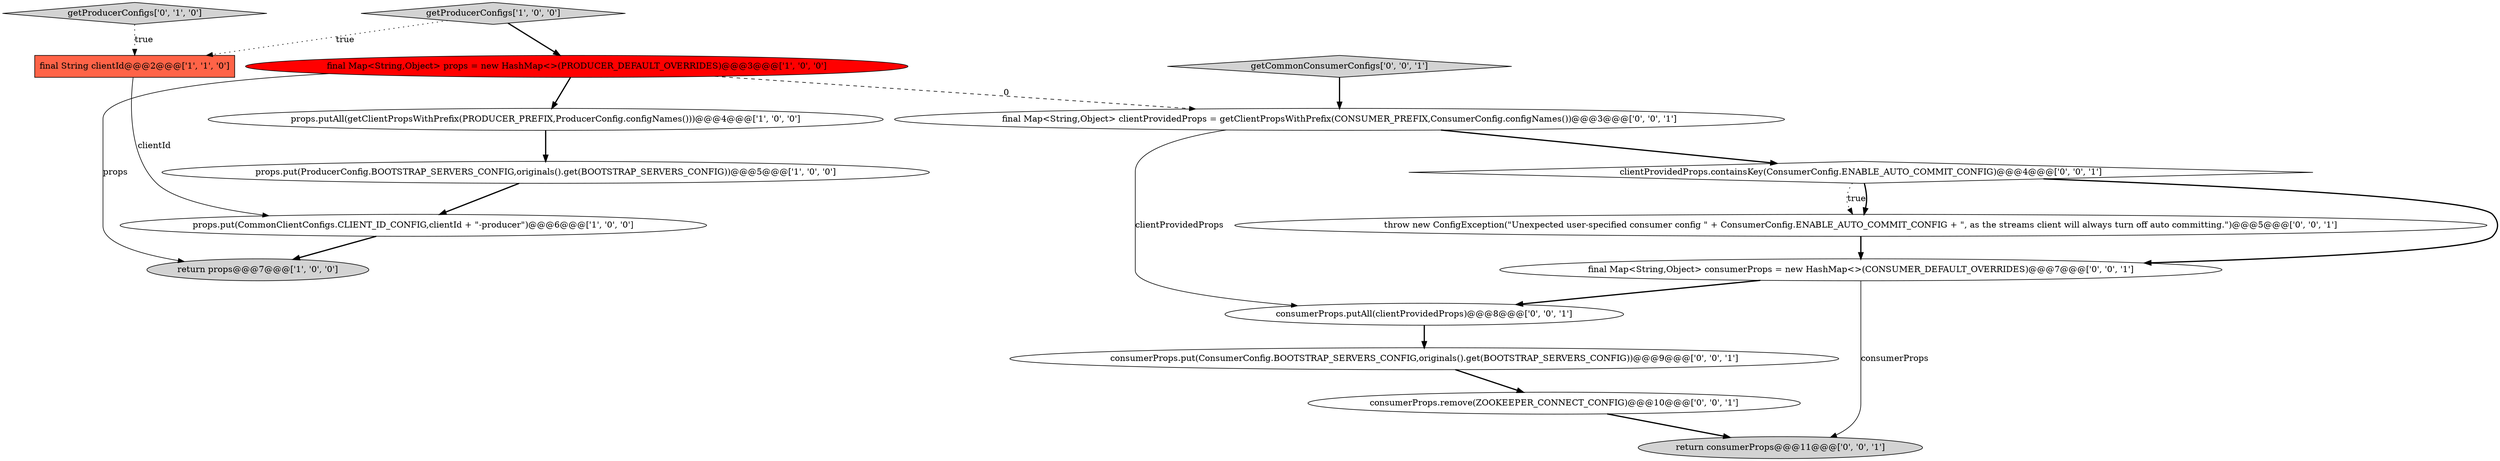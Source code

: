 digraph {
10 [style = filled, label = "getCommonConsumerConfigs['0', '0', '1']", fillcolor = lightgray, shape = diamond image = "AAA0AAABBB3BBB"];
1 [style = filled, label = "final String clientId@@@2@@@['1', '1', '0']", fillcolor = tomato, shape = box image = "AAA0AAABBB1BBB"];
5 [style = filled, label = "return props@@@7@@@['1', '0', '0']", fillcolor = lightgray, shape = ellipse image = "AAA0AAABBB1BBB"];
14 [style = filled, label = "final Map<String,Object> clientProvidedProps = getClientPropsWithPrefix(CONSUMER_PREFIX,ConsumerConfig.configNames())@@@3@@@['0', '0', '1']", fillcolor = white, shape = ellipse image = "AAA0AAABBB3BBB"];
2 [style = filled, label = "getProducerConfigs['1', '0', '0']", fillcolor = lightgray, shape = diamond image = "AAA0AAABBB1BBB"];
13 [style = filled, label = "consumerProps.remove(ZOOKEEPER_CONNECT_CONFIG)@@@10@@@['0', '0', '1']", fillcolor = white, shape = ellipse image = "AAA0AAABBB3BBB"];
15 [style = filled, label = "final Map<String,Object> consumerProps = new HashMap<>(CONSUMER_DEFAULT_OVERRIDES)@@@7@@@['0', '0', '1']", fillcolor = white, shape = ellipse image = "AAA0AAABBB3BBB"];
8 [style = filled, label = "clientProvidedProps.containsKey(ConsumerConfig.ENABLE_AUTO_COMMIT_CONFIG)@@@4@@@['0', '0', '1']", fillcolor = white, shape = diamond image = "AAA0AAABBB3BBB"];
3 [style = filled, label = "final Map<String,Object> props = new HashMap<>(PRODUCER_DEFAULT_OVERRIDES)@@@3@@@['1', '0', '0']", fillcolor = red, shape = ellipse image = "AAA1AAABBB1BBB"];
7 [style = filled, label = "getProducerConfigs['0', '1', '0']", fillcolor = lightgray, shape = diamond image = "AAA0AAABBB2BBB"];
9 [style = filled, label = "consumerProps.put(ConsumerConfig.BOOTSTRAP_SERVERS_CONFIG,originals().get(BOOTSTRAP_SERVERS_CONFIG))@@@9@@@['0', '0', '1']", fillcolor = white, shape = ellipse image = "AAA0AAABBB3BBB"];
16 [style = filled, label = "return consumerProps@@@11@@@['0', '0', '1']", fillcolor = lightgray, shape = ellipse image = "AAA0AAABBB3BBB"];
4 [style = filled, label = "props.put(ProducerConfig.BOOTSTRAP_SERVERS_CONFIG,originals().get(BOOTSTRAP_SERVERS_CONFIG))@@@5@@@['1', '0', '0']", fillcolor = white, shape = ellipse image = "AAA0AAABBB1BBB"];
6 [style = filled, label = "props.putAll(getClientPropsWithPrefix(PRODUCER_PREFIX,ProducerConfig.configNames()))@@@4@@@['1', '0', '0']", fillcolor = white, shape = ellipse image = "AAA0AAABBB1BBB"];
12 [style = filled, label = "consumerProps.putAll(clientProvidedProps)@@@8@@@['0', '0', '1']", fillcolor = white, shape = ellipse image = "AAA0AAABBB3BBB"];
11 [style = filled, label = "throw new ConfigException(\"Unexpected user-specified consumer config \" + ConsumerConfig.ENABLE_AUTO_COMMIT_CONFIG + \", as the streams client will always turn off auto committing.\")@@@5@@@['0', '0', '1']", fillcolor = white, shape = ellipse image = "AAA0AAABBB3BBB"];
0 [style = filled, label = "props.put(CommonClientConfigs.CLIENT_ID_CONFIG,clientId + \"-producer\")@@@6@@@['1', '0', '0']", fillcolor = white, shape = ellipse image = "AAA0AAABBB1BBB"];
8->15 [style = bold, label=""];
14->12 [style = solid, label="clientProvidedProps"];
10->14 [style = bold, label=""];
15->16 [style = solid, label="consumerProps"];
2->3 [style = bold, label=""];
3->6 [style = bold, label=""];
3->5 [style = solid, label="props"];
12->9 [style = bold, label=""];
13->16 [style = bold, label=""];
11->15 [style = bold, label=""];
4->0 [style = bold, label=""];
1->0 [style = solid, label="clientId"];
6->4 [style = bold, label=""];
2->1 [style = dotted, label="true"];
8->11 [style = dotted, label="true"];
14->8 [style = bold, label=""];
15->12 [style = bold, label=""];
3->14 [style = dashed, label="0"];
7->1 [style = dotted, label="true"];
8->11 [style = bold, label=""];
0->5 [style = bold, label=""];
9->13 [style = bold, label=""];
}
